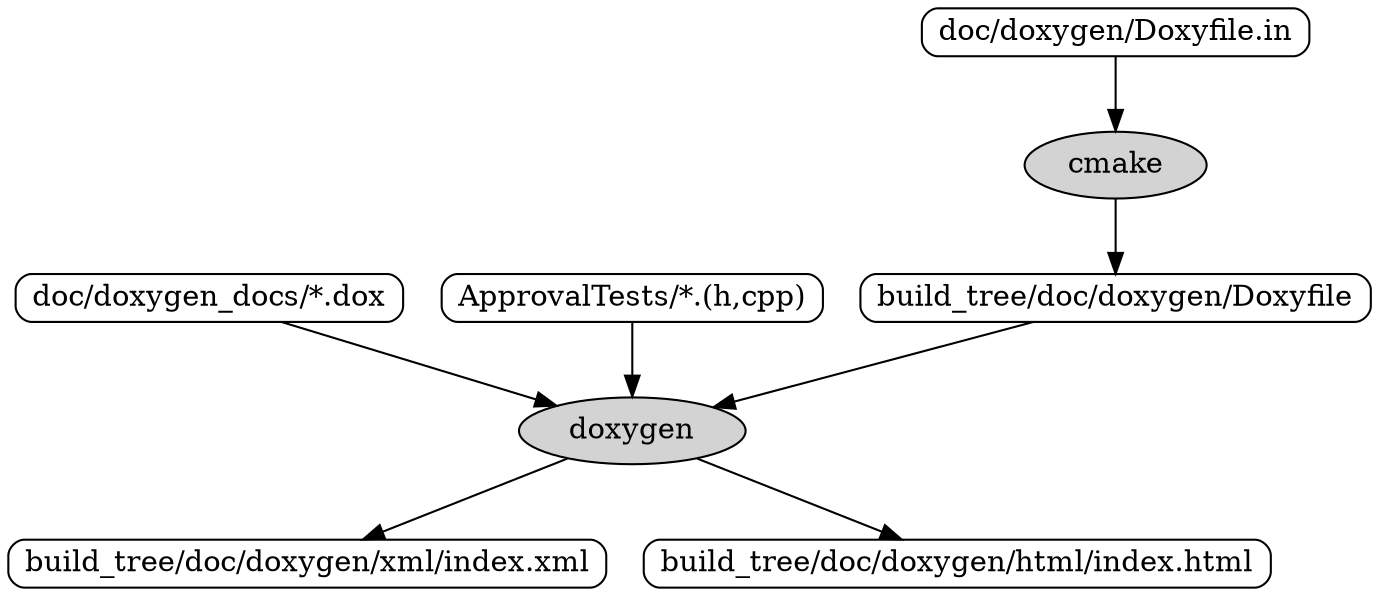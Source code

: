 digraph doxygen_flow {
    rankdir = "TB"
    node [fontsize = 14, shape = box, style="rounded", height = 0.25]
    edge [fontsize = 14]

    "cmake" [shape = oval, fillcolor = lightgray, style = filled]

    "Doxyfile.in" [label = "doc/doxygen/Doxyfile.in"]
    "Doxyfile.in" -> "cmake"
    "Doxyfile" [label = "build_tree/doc/doxygen/Doxyfile"]
    "cmake" -> "Doxyfile"

    "doxygen" [shape = oval, fillcolor = lightgray, style = filled]

    "doxygen_dox_files" [label = "doc/doxygen_docs/*.dox"]
    "doxygen_dox_files" -> "doxygen"

    "Doxyfile" -> "doxygen"
    "ApprovalTests" [label = "ApprovalTests/*.(h,cpp)"]
    "ApprovalTests" -> "doxygen"

    "index.xml" [label = "build_tree/doc/doxygen/xml/index.xml"]
    "doxygen" -> "index.xml"

    "index.html" [label = "build_tree/doc/doxygen/html/index.html"]
    "doxygen" -> "index.html"
}
